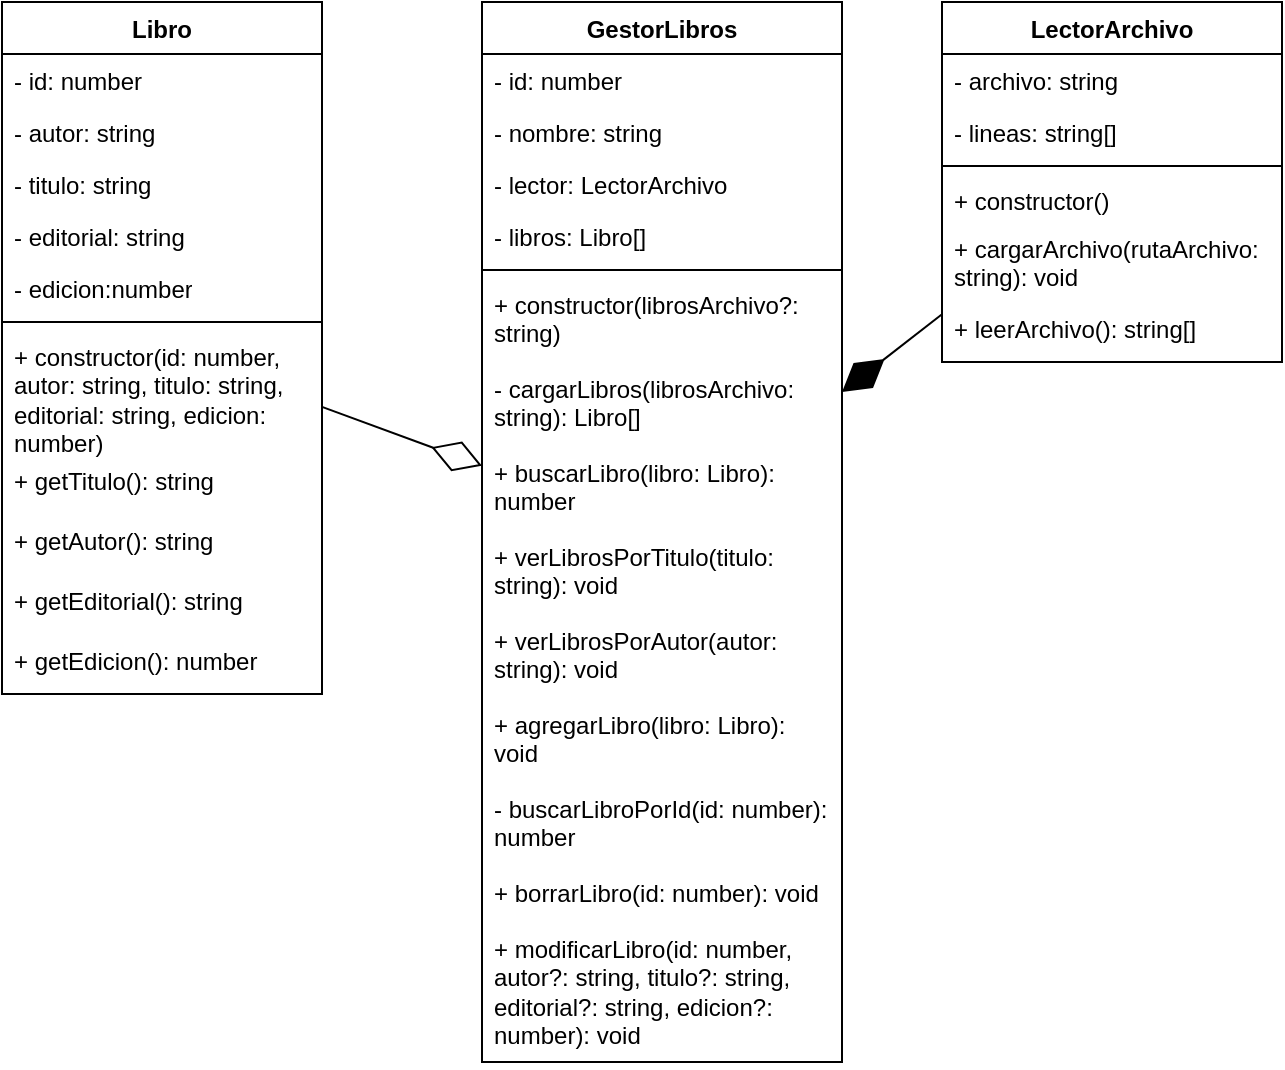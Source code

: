 <mxfile version="10.9.5" type="device"><diagram id="FU_m2j2fv1KCrkOJkarS" name="Page-1"><mxGraphModel dx="521" dy="645" grid="1" gridSize="10" guides="1" tooltips="1" connect="1" arrows="1" fold="1" page="1" pageScale="1" pageWidth="827" pageHeight="1169" math="0" shadow="0"><root><mxCell id="0"/><mxCell id="1" parent="0"/><mxCell id="yeFpL13ASmtRbWhP7o9K-1" value="Libro" style="swimlane;fontStyle=1;align=center;verticalAlign=top;childLayout=stackLayout;horizontal=1;startSize=26;horizontalStack=0;resizeParent=1;resizeParentMax=0;resizeLast=0;collapsible=1;marginBottom=0;whiteSpace=wrap;" parent="1" vertex="1"><mxGeometry x="20" y="20" width="160" height="346" as="geometry"/></mxCell><mxCell id="DWD2kxswRCPtvqJoqkPD-11" value="- id: number" style="text;strokeColor=none;fillColor=none;align=left;verticalAlign=top;spacingLeft=4;spacingRight=4;overflow=hidden;rotatable=0;points=[[0,0.5],[1,0.5]];portConstraint=eastwest;whiteSpace=wrap;" vertex="1" parent="yeFpL13ASmtRbWhP7o9K-1"><mxGeometry y="26" width="160" height="26" as="geometry"/></mxCell><mxCell id="yeFpL13ASmtRbWhP7o9K-2" value="- autor: string" style="text;strokeColor=none;fillColor=none;align=left;verticalAlign=top;spacingLeft=4;spacingRight=4;overflow=hidden;rotatable=0;points=[[0,0.5],[1,0.5]];portConstraint=eastwest;whiteSpace=wrap;" parent="yeFpL13ASmtRbWhP7o9K-1" vertex="1"><mxGeometry y="52" width="160" height="26" as="geometry"/></mxCell><mxCell id="yeFpL13ASmtRbWhP7o9K-5" value="- titulo: string" style="text;strokeColor=none;fillColor=none;align=left;verticalAlign=top;spacingLeft=4;spacingRight=4;overflow=hidden;rotatable=0;points=[[0,0.5],[1,0.5]];portConstraint=eastwest;whiteSpace=wrap;" parent="yeFpL13ASmtRbWhP7o9K-1" vertex="1"><mxGeometry y="78" width="160" height="26" as="geometry"/></mxCell><mxCell id="yeFpL13ASmtRbWhP7o9K-6" value="- editorial: string" style="text;strokeColor=none;fillColor=none;align=left;verticalAlign=top;spacingLeft=4;spacingRight=4;overflow=hidden;rotatable=0;points=[[0,0.5],[1,0.5]];portConstraint=eastwest;whiteSpace=wrap;" parent="yeFpL13ASmtRbWhP7o9K-1" vertex="1"><mxGeometry y="104" width="160" height="26" as="geometry"/></mxCell><mxCell id="yeFpL13ASmtRbWhP7o9K-7" value="- edicion:number" style="text;strokeColor=none;fillColor=none;align=left;verticalAlign=top;spacingLeft=4;spacingRight=4;overflow=hidden;rotatable=0;points=[[0,0.5],[1,0.5]];portConstraint=eastwest;whiteSpace=wrap;" parent="yeFpL13ASmtRbWhP7o9K-1" vertex="1"><mxGeometry y="130" width="160" height="26" as="geometry"/></mxCell><mxCell id="yeFpL13ASmtRbWhP7o9K-3" value="" style="line;strokeWidth=1;fillColor=none;align=left;verticalAlign=middle;spacingTop=-1;spacingLeft=3;spacingRight=3;rotatable=0;labelPosition=right;points=[];portConstraint=eastwest;whiteSpace=wrap;" parent="yeFpL13ASmtRbWhP7o9K-1" vertex="1"><mxGeometry y="156" width="160" height="8" as="geometry"/></mxCell><mxCell id="DWD2kxswRCPtvqJoqkPD-7" value="+ constructor(id: number, &#10;autor: string, titulo: string, editorial: string, edicion: number)" style="text;strokeColor=none;fillColor=none;align=left;verticalAlign=top;spacingLeft=4;spacingRight=4;overflow=hidden;rotatable=0;points=[[0,0.5],[1,0.5]];portConstraint=eastwest;whiteSpace=wrap;" vertex="1" parent="yeFpL13ASmtRbWhP7o9K-1"><mxGeometry y="164" width="160" height="62" as="geometry"/></mxCell><mxCell id="DWD2kxswRCPtvqJoqkPD-8" value="+ getTitulo(): string" style="text;strokeColor=none;fillColor=none;align=left;verticalAlign=top;spacingLeft=4;spacingRight=4;overflow=hidden;rotatable=0;points=[[0,0.5],[1,0.5]];portConstraint=eastwest;whiteSpace=wrap;" vertex="1" parent="yeFpL13ASmtRbWhP7o9K-1"><mxGeometry y="226" width="160" height="30" as="geometry"/></mxCell><mxCell id="DWD2kxswRCPtvqJoqkPD-9" value="+ getAutor(): string" style="text;strokeColor=none;fillColor=none;align=left;verticalAlign=top;spacingLeft=4;spacingRight=4;overflow=hidden;rotatable=0;points=[[0,0.5],[1,0.5]];portConstraint=eastwest;whiteSpace=wrap;" vertex="1" parent="yeFpL13ASmtRbWhP7o9K-1"><mxGeometry y="256" width="160" height="30" as="geometry"/></mxCell><mxCell id="DWD2kxswRCPtvqJoqkPD-10" value="+ getEditorial(): string" style="text;strokeColor=none;fillColor=none;align=left;verticalAlign=top;spacingLeft=4;spacingRight=4;overflow=hidden;rotatable=0;points=[[0,0.5],[1,0.5]];portConstraint=eastwest;whiteSpace=wrap;" vertex="1" parent="yeFpL13ASmtRbWhP7o9K-1"><mxGeometry y="286" width="160" height="30" as="geometry"/></mxCell><mxCell id="yeFpL13ASmtRbWhP7o9K-4" value="+ getEdicion(): number" style="text;strokeColor=none;fillColor=none;align=left;verticalAlign=top;spacingLeft=4;spacingRight=4;overflow=hidden;rotatable=0;points=[[0,0.5],[1,0.5]];portConstraint=eastwest;whiteSpace=wrap;" parent="yeFpL13ASmtRbWhP7o9K-1" vertex="1"><mxGeometry y="316" width="160" height="30" as="geometry"/></mxCell><mxCell id="yeFpL13ASmtRbWhP7o9K-8" value="GestorLibros" style="swimlane;fontStyle=1;align=center;verticalAlign=top;childLayout=stackLayout;horizontal=1;startSize=26;horizontalStack=0;resizeParent=1;resizeParentMax=0;resizeLast=0;collapsible=1;marginBottom=0;whiteSpace=wrap;" parent="1" vertex="1"><mxGeometry x="260" y="20" width="180" height="530" as="geometry"/></mxCell><mxCell id="yeFpL13ASmtRbWhP7o9K-9" value="- id: number" style="text;strokeColor=none;fillColor=none;align=left;verticalAlign=top;spacingLeft=4;spacingRight=4;overflow=hidden;rotatable=0;points=[[0,0.5],[1,0.5]];portConstraint=eastwest;whiteSpace=wrap;" parent="yeFpL13ASmtRbWhP7o9K-8" vertex="1"><mxGeometry y="26" width="180" height="26" as="geometry"/></mxCell><mxCell id="yeFpL13ASmtRbWhP7o9K-10" value="- nombre: string" style="text;strokeColor=none;fillColor=none;align=left;verticalAlign=top;spacingLeft=4;spacingRight=4;overflow=hidden;rotatable=0;points=[[0,0.5],[1,0.5]];portConstraint=eastwest;whiteSpace=wrap;" parent="yeFpL13ASmtRbWhP7o9K-8" vertex="1"><mxGeometry y="52" width="180" height="26" as="geometry"/></mxCell><mxCell id="yeFpL13ASmtRbWhP7o9K-11" value="- lector: LectorArchivo" style="text;strokeColor=none;fillColor=none;align=left;verticalAlign=top;spacingLeft=4;spacingRight=4;overflow=hidden;rotatable=0;points=[[0,0.5],[1,0.5]];portConstraint=eastwest;whiteSpace=wrap;" parent="yeFpL13ASmtRbWhP7o9K-8" vertex="1"><mxGeometry y="78" width="180" height="26" as="geometry"/></mxCell><mxCell id="yeFpL13ASmtRbWhP7o9K-12" value="- libros: Libro[]" style="text;strokeColor=none;fillColor=none;align=left;verticalAlign=top;spacingLeft=4;spacingRight=4;overflow=hidden;rotatable=0;points=[[0,0.5],[1,0.5]];portConstraint=eastwest;whiteSpace=wrap;" parent="yeFpL13ASmtRbWhP7o9K-8" vertex="1"><mxGeometry y="104" width="180" height="26" as="geometry"/></mxCell><mxCell id="yeFpL13ASmtRbWhP7o9K-13" value="" style="line;strokeWidth=1;fillColor=none;align=left;verticalAlign=middle;spacingTop=-1;spacingLeft=3;spacingRight=3;rotatable=0;labelPosition=right;points=[];portConstraint=eastwest;whiteSpace=wrap;" parent="yeFpL13ASmtRbWhP7o9K-8" vertex="1"><mxGeometry y="130" width="180" height="8" as="geometry"/></mxCell><mxCell id="DWD2kxswRCPtvqJoqkPD-14" value="+ constructor(librosArchivo?: string)" style="text;strokeColor=none;fillColor=none;align=left;verticalAlign=top;spacingLeft=4;spacingRight=4;overflow=hidden;rotatable=0;points=[[0,0.5],[1,0.5]];portConstraint=eastwest;whiteSpace=wrap;" vertex="1" parent="yeFpL13ASmtRbWhP7o9K-8"><mxGeometry y="138" width="180" height="42" as="geometry"/></mxCell><mxCell id="yeFpL13ASmtRbWhP7o9K-14" value="- cargarLibros(librosArchivo: string): Libro[]" style="text;strokeColor=none;fillColor=none;align=left;verticalAlign=top;spacingLeft=4;spacingRight=4;overflow=hidden;rotatable=0;points=[[0,0.5],[1,0.5]];portConstraint=eastwest;whiteSpace=wrap;" parent="yeFpL13ASmtRbWhP7o9K-8" vertex="1"><mxGeometry y="180" width="180" height="42" as="geometry"/></mxCell><mxCell id="DWD2kxswRCPtvqJoqkPD-15" value="+ buscarLibro(libro: Libro): number" style="text;strokeColor=none;fillColor=none;align=left;verticalAlign=top;spacingLeft=4;spacingRight=4;overflow=hidden;rotatable=0;points=[[0,0.5],[1,0.5]];portConstraint=eastwest;whiteSpace=wrap;" vertex="1" parent="yeFpL13ASmtRbWhP7o9K-8"><mxGeometry y="222" width="180" height="42" as="geometry"/></mxCell><mxCell id="DWD2kxswRCPtvqJoqkPD-17" value="+ verLibrosPorTitulo(titulo: string): void" style="text;strokeColor=none;fillColor=none;align=left;verticalAlign=top;spacingLeft=4;spacingRight=4;overflow=hidden;rotatable=0;points=[[0,0.5],[1,0.5]];portConstraint=eastwest;whiteSpace=wrap;" vertex="1" parent="yeFpL13ASmtRbWhP7o9K-8"><mxGeometry y="264" width="180" height="42" as="geometry"/></mxCell><mxCell id="DWD2kxswRCPtvqJoqkPD-18" value="+ verLibrosPorAutor(autor: string): void" style="text;strokeColor=none;fillColor=none;align=left;verticalAlign=top;spacingLeft=4;spacingRight=4;overflow=hidden;rotatable=0;points=[[0,0.5],[1,0.5]];portConstraint=eastwest;whiteSpace=wrap;" vertex="1" parent="yeFpL13ASmtRbWhP7o9K-8"><mxGeometry y="306" width="180" height="42" as="geometry"/></mxCell><mxCell id="DWD2kxswRCPtvqJoqkPD-19" value="+ agregarLibro(libro: Libro): void" style="text;strokeColor=none;fillColor=none;align=left;verticalAlign=top;spacingLeft=4;spacingRight=4;overflow=hidden;rotatable=0;points=[[0,0.5],[1,0.5]];portConstraint=eastwest;whiteSpace=wrap;" vertex="1" parent="yeFpL13ASmtRbWhP7o9K-8"><mxGeometry y="348" width="180" height="42" as="geometry"/></mxCell><mxCell id="DWD2kxswRCPtvqJoqkPD-20" value="- buscarLibroPorId(id: number): number" style="text;strokeColor=none;fillColor=none;align=left;verticalAlign=top;spacingLeft=4;spacingRight=4;overflow=hidden;rotatable=0;points=[[0,0.5],[1,0.5]];portConstraint=eastwest;whiteSpace=wrap;" vertex="1" parent="yeFpL13ASmtRbWhP7o9K-8"><mxGeometry y="390" width="180" height="42" as="geometry"/></mxCell><mxCell id="DWD2kxswRCPtvqJoqkPD-21" value="+ borrarLibro(id: number): void" style="text;strokeColor=none;fillColor=none;align=left;verticalAlign=top;spacingLeft=4;spacingRight=4;overflow=hidden;rotatable=0;points=[[0,0.5],[1,0.5]];portConstraint=eastwest;whiteSpace=wrap;" vertex="1" parent="yeFpL13ASmtRbWhP7o9K-8"><mxGeometry y="432" width="180" height="28" as="geometry"/></mxCell><mxCell id="DWD2kxswRCPtvqJoqkPD-22" value="+ modificarLibro(id: number, autor?: string, titulo?: string, editorial?: string, edicion?: number): void" style="text;strokeColor=none;fillColor=none;align=left;verticalAlign=top;spacingLeft=4;spacingRight=4;overflow=hidden;rotatable=0;points=[[0,0.5],[1,0.5]];portConstraint=eastwest;whiteSpace=wrap;" vertex="1" parent="yeFpL13ASmtRbWhP7o9K-8"><mxGeometry y="460" width="180" height="70" as="geometry"/></mxCell><mxCell id="yeFpL13ASmtRbWhP7o9K-16" value="LectorArchivo" style="swimlane;fontStyle=1;align=center;verticalAlign=top;childLayout=stackLayout;horizontal=1;startSize=26;horizontalStack=0;resizeParent=1;resizeParentMax=0;resizeLast=0;collapsible=1;marginBottom=0;whiteSpace=wrap;" parent="1" vertex="1"><mxGeometry x="490" y="20" width="170" height="180" as="geometry"/></mxCell><mxCell id="yeFpL13ASmtRbWhP7o9K-17" value="- archivo: string" style="text;strokeColor=none;fillColor=none;align=left;verticalAlign=top;spacingLeft=4;spacingRight=4;overflow=hidden;rotatable=0;points=[[0,0.5],[1,0.5]];portConstraint=eastwest;whiteSpace=wrap;" parent="yeFpL13ASmtRbWhP7o9K-16" vertex="1"><mxGeometry y="26" width="170" height="26" as="geometry"/></mxCell><mxCell id="yeFpL13ASmtRbWhP7o9K-18" value="- lineas: string[]" style="text;strokeColor=none;fillColor=none;align=left;verticalAlign=top;spacingLeft=4;spacingRight=4;overflow=hidden;rotatable=0;points=[[0,0.5],[1,0.5]];portConstraint=eastwest;whiteSpace=wrap;" parent="yeFpL13ASmtRbWhP7o9K-16" vertex="1"><mxGeometry y="52" width="170" height="26" as="geometry"/></mxCell><mxCell id="yeFpL13ASmtRbWhP7o9K-21" value="" style="line;strokeWidth=1;fillColor=none;align=left;verticalAlign=middle;spacingTop=-1;spacingLeft=3;spacingRight=3;rotatable=0;labelPosition=right;points=[];portConstraint=eastwest;whiteSpace=wrap;" parent="yeFpL13ASmtRbWhP7o9K-16" vertex="1"><mxGeometry y="78" width="170" height="8" as="geometry"/></mxCell><mxCell id="yeFpL13ASmtRbWhP7o9K-22" value="+ constructor()" style="text;strokeColor=none;fillColor=none;align=left;verticalAlign=top;spacingLeft=4;spacingRight=4;overflow=hidden;rotatable=0;points=[[0,0.5],[1,0.5]];portConstraint=eastwest;whiteSpace=wrap;" parent="yeFpL13ASmtRbWhP7o9K-16" vertex="1"><mxGeometry y="86" width="170" height="24" as="geometry"/></mxCell><mxCell id="DWD2kxswRCPtvqJoqkPD-1" value="+ cargarArchivo(rutaArchivo: string): void" style="text;strokeColor=none;fillColor=none;align=left;verticalAlign=top;spacingLeft=4;spacingRight=4;overflow=hidden;rotatable=0;points=[[0,0.5],[1,0.5]];portConstraint=eastwest;whiteSpace=wrap;" vertex="1" parent="yeFpL13ASmtRbWhP7o9K-16"><mxGeometry y="110" width="170" height="40" as="geometry"/></mxCell><mxCell id="DWD2kxswRCPtvqJoqkPD-2" value="+ leerArchivo(): string[]" style="text;strokeColor=none;fillColor=none;align=left;verticalAlign=top;spacingLeft=4;spacingRight=4;overflow=hidden;rotatable=0;points=[[0,0.5],[1,0.5]];portConstraint=eastwest;whiteSpace=wrap;" vertex="1" parent="yeFpL13ASmtRbWhP7o9K-16"><mxGeometry y="150" width="170" height="30" as="geometry"/></mxCell><mxCell id="DWD2kxswRCPtvqJoqkPD-3" value="" style="endArrow=diamondThin;endFill=1;endSize=24;html=1;" edge="1" parent="1" source="yeFpL13ASmtRbWhP7o9K-16" target="yeFpL13ASmtRbWhP7o9K-8"><mxGeometry width="160" relative="1" as="geometry"><mxPoint x="160" y="240" as="sourcePoint"/><mxPoint x="320" y="240" as="targetPoint"/></mxGeometry></mxCell><mxCell id="DWD2kxswRCPtvqJoqkPD-6" value="" style="endArrow=diamondThin;endFill=0;endSize=24;html=1;" edge="1" parent="1" source="yeFpL13ASmtRbWhP7o9K-1" target="yeFpL13ASmtRbWhP7o9K-8"><mxGeometry width="160" relative="1" as="geometry"><mxPoint x="160" y="240" as="sourcePoint"/><mxPoint x="320" y="240" as="targetPoint"/></mxGeometry></mxCell></root></mxGraphModel></diagram></mxfile>